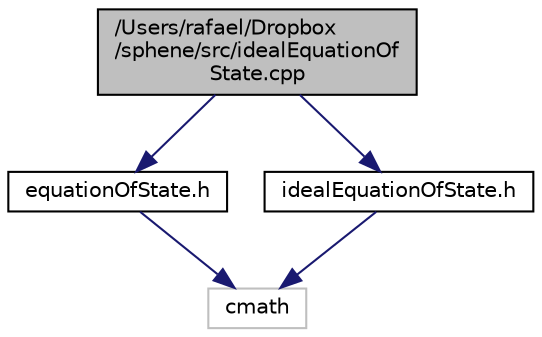 digraph "/Users/rafael/Dropbox/sphene/src/idealEquationOfState.cpp"
{
  edge [fontname="Helvetica",fontsize="10",labelfontname="Helvetica",labelfontsize="10"];
  node [fontname="Helvetica",fontsize="10",shape=record];
  Node1 [label="/Users/rafael/Dropbox\l/sphene/src/idealEquationOf\lState.cpp",height=0.2,width=0.4,color="black", fillcolor="grey75", style="filled", fontcolor="black"];
  Node1 -> Node2 [color="midnightblue",fontsize="10",style="solid",fontname="Helvetica"];
  Node2 [label="equationOfState.h",height=0.2,width=0.4,color="black", fillcolor="white", style="filled",URL="$de/dff/equationOfState_8h.html"];
  Node2 -> Node3 [color="midnightblue",fontsize="10",style="solid",fontname="Helvetica"];
  Node3 [label="cmath",height=0.2,width=0.4,color="grey75", fillcolor="white", style="filled"];
  Node1 -> Node4 [color="midnightblue",fontsize="10",style="solid",fontname="Helvetica"];
  Node4 [label="idealEquationOfState.h",height=0.2,width=0.4,color="black", fillcolor="white", style="filled",URL="$d0/d06/idealEquationOfState_8h.html"];
  Node4 -> Node3 [color="midnightblue",fontsize="10",style="solid",fontname="Helvetica"];
}
